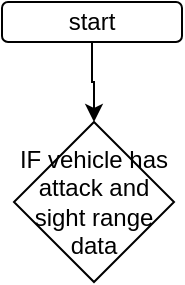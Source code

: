 <mxfile version="17.5.1" type="github">
  <diagram id="p9XERGhviIlYU3CxLlId" name="Page-1">
    <mxGraphModel dx="1038" dy="579" grid="1" gridSize="10" guides="1" tooltips="1" connect="1" arrows="1" fold="1" page="1" pageScale="1" pageWidth="850" pageHeight="1100" math="0" shadow="0">
      <root>
        <mxCell id="0" />
        <mxCell id="1" parent="0" />
        <mxCell id="5Png77VoJQPE08acSx5A-3" value="" style="edgeStyle=orthogonalEdgeStyle;rounded=0;orthogonalLoop=1;jettySize=auto;html=1;" edge="1" parent="1" source="5Png77VoJQPE08acSx5A-1" target="5Png77VoJQPE08acSx5A-2">
          <mxGeometry relative="1" as="geometry" />
        </mxCell>
        <mxCell id="5Png77VoJQPE08acSx5A-1" value="start" style="rounded=1;whiteSpace=wrap;html=1;" vertex="1" parent="1">
          <mxGeometry x="80" y="30" width="90" height="20" as="geometry" />
        </mxCell>
        <mxCell id="5Png77VoJQPE08acSx5A-2" value="IF vehicle has attack and sight range data" style="rhombus;whiteSpace=wrap;html=1;" vertex="1" parent="1">
          <mxGeometry x="86" y="90" width="80" height="80" as="geometry" />
        </mxCell>
      </root>
    </mxGraphModel>
  </diagram>
</mxfile>
